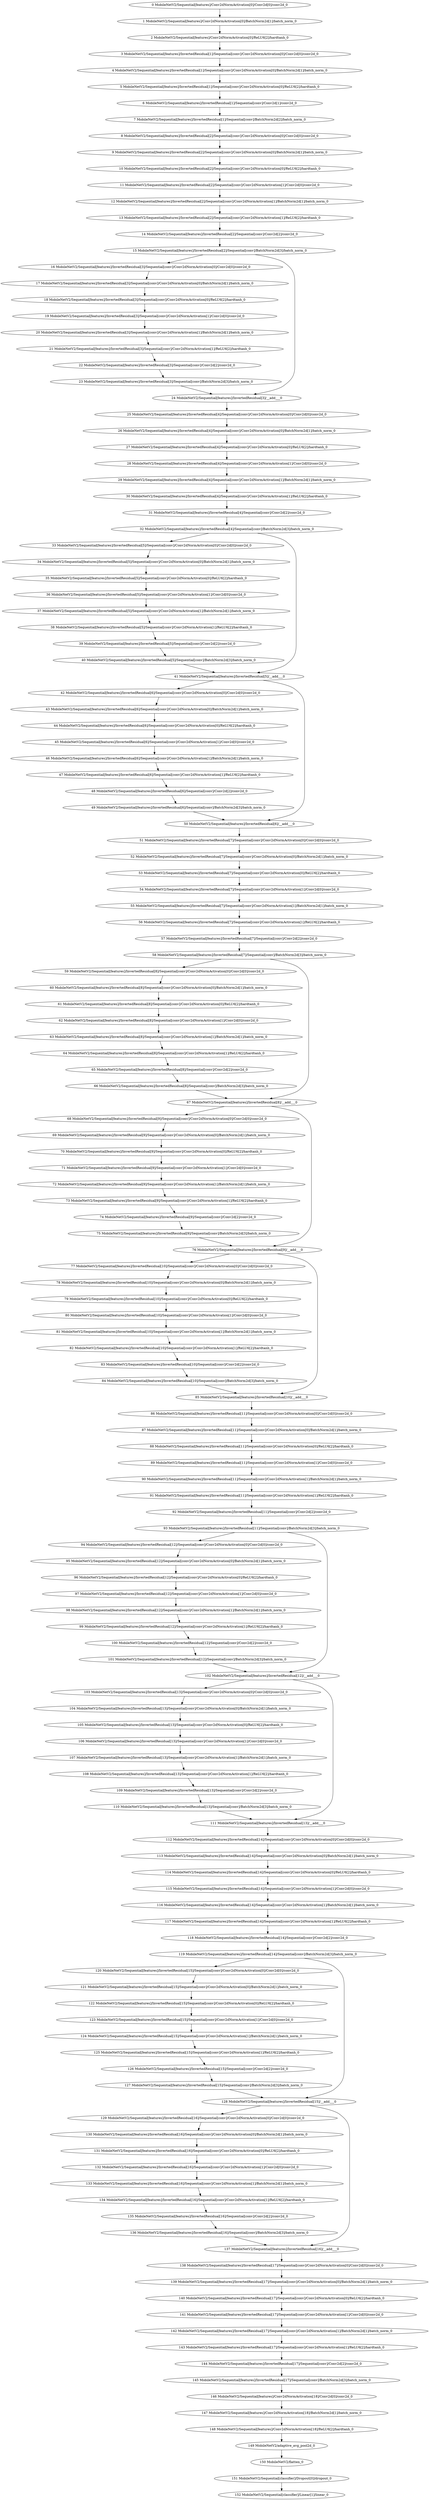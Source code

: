 strict digraph  {
"0 MobileNetV2/Sequential[features]/Conv2dNormActivation[0]/Conv2d[0]/conv2d_0" [id=0, type=conv2d];
"1 MobileNetV2/Sequential[features]/Conv2dNormActivation[0]/BatchNorm2d[1]/batch_norm_0" [id=1, type=batch_norm];
"2 MobileNetV2/Sequential[features]/Conv2dNormActivation[0]/ReLU6[2]/hardtanh_0" [id=2, type=hardtanh];
"3 MobileNetV2/Sequential[features]/InvertedResidual[1]/Sequential[conv]/Conv2dNormActivation[0]/Conv2d[0]/conv2d_0" [id=3, type=conv2d];
"4 MobileNetV2/Sequential[features]/InvertedResidual[1]/Sequential[conv]/Conv2dNormActivation[0]/BatchNorm2d[1]/batch_norm_0" [id=4, type=batch_norm];
"5 MobileNetV2/Sequential[features]/InvertedResidual[1]/Sequential[conv]/Conv2dNormActivation[0]/ReLU6[2]/hardtanh_0" [id=5, type=hardtanh];
"6 MobileNetV2/Sequential[features]/InvertedResidual[1]/Sequential[conv]/Conv2d[1]/conv2d_0" [id=6, type=conv2d];
"7 MobileNetV2/Sequential[features]/InvertedResidual[1]/Sequential[conv]/BatchNorm2d[2]/batch_norm_0" [id=7, type=batch_norm];
"8 MobileNetV2/Sequential[features]/InvertedResidual[2]/Sequential[conv]/Conv2dNormActivation[0]/Conv2d[0]/conv2d_0" [id=8, type=conv2d];
"9 MobileNetV2/Sequential[features]/InvertedResidual[2]/Sequential[conv]/Conv2dNormActivation[0]/BatchNorm2d[1]/batch_norm_0" [id=9, type=batch_norm];
"10 MobileNetV2/Sequential[features]/InvertedResidual[2]/Sequential[conv]/Conv2dNormActivation[0]/ReLU6[2]/hardtanh_0" [id=10, type=hardtanh];
"11 MobileNetV2/Sequential[features]/InvertedResidual[2]/Sequential[conv]/Conv2dNormActivation[1]/Conv2d[0]/conv2d_0" [id=11, type=conv2d];
"12 MobileNetV2/Sequential[features]/InvertedResidual[2]/Sequential[conv]/Conv2dNormActivation[1]/BatchNorm2d[1]/batch_norm_0" [id=12, type=batch_norm];
"13 MobileNetV2/Sequential[features]/InvertedResidual[2]/Sequential[conv]/Conv2dNormActivation[1]/ReLU6[2]/hardtanh_0" [id=13, type=hardtanh];
"14 MobileNetV2/Sequential[features]/InvertedResidual[2]/Sequential[conv]/Conv2d[2]/conv2d_0" [id=14, type=conv2d];
"15 MobileNetV2/Sequential[features]/InvertedResidual[2]/Sequential[conv]/BatchNorm2d[3]/batch_norm_0" [id=15, type=batch_norm];
"16 MobileNetV2/Sequential[features]/InvertedResidual[3]/Sequential[conv]/Conv2dNormActivation[0]/Conv2d[0]/conv2d_0" [id=16, type=conv2d];
"17 MobileNetV2/Sequential[features]/InvertedResidual[3]/Sequential[conv]/Conv2dNormActivation[0]/BatchNorm2d[1]/batch_norm_0" [id=17, type=batch_norm];
"18 MobileNetV2/Sequential[features]/InvertedResidual[3]/Sequential[conv]/Conv2dNormActivation[0]/ReLU6[2]/hardtanh_0" [id=18, type=hardtanh];
"19 MobileNetV2/Sequential[features]/InvertedResidual[3]/Sequential[conv]/Conv2dNormActivation[1]/Conv2d[0]/conv2d_0" [id=19, type=conv2d];
"20 MobileNetV2/Sequential[features]/InvertedResidual[3]/Sequential[conv]/Conv2dNormActivation[1]/BatchNorm2d[1]/batch_norm_0" [id=20, type=batch_norm];
"21 MobileNetV2/Sequential[features]/InvertedResidual[3]/Sequential[conv]/Conv2dNormActivation[1]/ReLU6[2]/hardtanh_0" [id=21, type=hardtanh];
"22 MobileNetV2/Sequential[features]/InvertedResidual[3]/Sequential[conv]/Conv2d[2]/conv2d_0" [id=22, type=conv2d];
"23 MobileNetV2/Sequential[features]/InvertedResidual[3]/Sequential[conv]/BatchNorm2d[3]/batch_norm_0" [id=23, type=batch_norm];
"24 MobileNetV2/Sequential[features]/InvertedResidual[3]/__add___0" [id=24, type=__add__];
"25 MobileNetV2/Sequential[features]/InvertedResidual[4]/Sequential[conv]/Conv2dNormActivation[0]/Conv2d[0]/conv2d_0" [id=25, type=conv2d];
"26 MobileNetV2/Sequential[features]/InvertedResidual[4]/Sequential[conv]/Conv2dNormActivation[0]/BatchNorm2d[1]/batch_norm_0" [id=26, type=batch_norm];
"27 MobileNetV2/Sequential[features]/InvertedResidual[4]/Sequential[conv]/Conv2dNormActivation[0]/ReLU6[2]/hardtanh_0" [id=27, type=hardtanh];
"28 MobileNetV2/Sequential[features]/InvertedResidual[4]/Sequential[conv]/Conv2dNormActivation[1]/Conv2d[0]/conv2d_0" [id=28, type=conv2d];
"29 MobileNetV2/Sequential[features]/InvertedResidual[4]/Sequential[conv]/Conv2dNormActivation[1]/BatchNorm2d[1]/batch_norm_0" [id=29, type=batch_norm];
"30 MobileNetV2/Sequential[features]/InvertedResidual[4]/Sequential[conv]/Conv2dNormActivation[1]/ReLU6[2]/hardtanh_0" [id=30, type=hardtanh];
"31 MobileNetV2/Sequential[features]/InvertedResidual[4]/Sequential[conv]/Conv2d[2]/conv2d_0" [id=31, type=conv2d];
"32 MobileNetV2/Sequential[features]/InvertedResidual[4]/Sequential[conv]/BatchNorm2d[3]/batch_norm_0" [id=32, type=batch_norm];
"33 MobileNetV2/Sequential[features]/InvertedResidual[5]/Sequential[conv]/Conv2dNormActivation[0]/Conv2d[0]/conv2d_0" [id=33, type=conv2d];
"34 MobileNetV2/Sequential[features]/InvertedResidual[5]/Sequential[conv]/Conv2dNormActivation[0]/BatchNorm2d[1]/batch_norm_0" [id=34, type=batch_norm];
"35 MobileNetV2/Sequential[features]/InvertedResidual[5]/Sequential[conv]/Conv2dNormActivation[0]/ReLU6[2]/hardtanh_0" [id=35, type=hardtanh];
"36 MobileNetV2/Sequential[features]/InvertedResidual[5]/Sequential[conv]/Conv2dNormActivation[1]/Conv2d[0]/conv2d_0" [id=36, type=conv2d];
"37 MobileNetV2/Sequential[features]/InvertedResidual[5]/Sequential[conv]/Conv2dNormActivation[1]/BatchNorm2d[1]/batch_norm_0" [id=37, type=batch_norm];
"38 MobileNetV2/Sequential[features]/InvertedResidual[5]/Sequential[conv]/Conv2dNormActivation[1]/ReLU6[2]/hardtanh_0" [id=38, type=hardtanh];
"39 MobileNetV2/Sequential[features]/InvertedResidual[5]/Sequential[conv]/Conv2d[2]/conv2d_0" [id=39, type=conv2d];
"40 MobileNetV2/Sequential[features]/InvertedResidual[5]/Sequential[conv]/BatchNorm2d[3]/batch_norm_0" [id=40, type=batch_norm];
"41 MobileNetV2/Sequential[features]/InvertedResidual[5]/__add___0" [id=41, type=__add__];
"42 MobileNetV2/Sequential[features]/InvertedResidual[6]/Sequential[conv]/Conv2dNormActivation[0]/Conv2d[0]/conv2d_0" [id=42, type=conv2d];
"43 MobileNetV2/Sequential[features]/InvertedResidual[6]/Sequential[conv]/Conv2dNormActivation[0]/BatchNorm2d[1]/batch_norm_0" [id=43, type=batch_norm];
"44 MobileNetV2/Sequential[features]/InvertedResidual[6]/Sequential[conv]/Conv2dNormActivation[0]/ReLU6[2]/hardtanh_0" [id=44, type=hardtanh];
"45 MobileNetV2/Sequential[features]/InvertedResidual[6]/Sequential[conv]/Conv2dNormActivation[1]/Conv2d[0]/conv2d_0" [id=45, type=conv2d];
"46 MobileNetV2/Sequential[features]/InvertedResidual[6]/Sequential[conv]/Conv2dNormActivation[1]/BatchNorm2d[1]/batch_norm_0" [id=46, type=batch_norm];
"47 MobileNetV2/Sequential[features]/InvertedResidual[6]/Sequential[conv]/Conv2dNormActivation[1]/ReLU6[2]/hardtanh_0" [id=47, type=hardtanh];
"48 MobileNetV2/Sequential[features]/InvertedResidual[6]/Sequential[conv]/Conv2d[2]/conv2d_0" [id=48, type=conv2d];
"49 MobileNetV2/Sequential[features]/InvertedResidual[6]/Sequential[conv]/BatchNorm2d[3]/batch_norm_0" [id=49, type=batch_norm];
"50 MobileNetV2/Sequential[features]/InvertedResidual[6]/__add___0" [id=50, type=__add__];
"51 MobileNetV2/Sequential[features]/InvertedResidual[7]/Sequential[conv]/Conv2dNormActivation[0]/Conv2d[0]/conv2d_0" [id=51, type=conv2d];
"52 MobileNetV2/Sequential[features]/InvertedResidual[7]/Sequential[conv]/Conv2dNormActivation[0]/BatchNorm2d[1]/batch_norm_0" [id=52, type=batch_norm];
"53 MobileNetV2/Sequential[features]/InvertedResidual[7]/Sequential[conv]/Conv2dNormActivation[0]/ReLU6[2]/hardtanh_0" [id=53, type=hardtanh];
"54 MobileNetV2/Sequential[features]/InvertedResidual[7]/Sequential[conv]/Conv2dNormActivation[1]/Conv2d[0]/conv2d_0" [id=54, type=conv2d];
"55 MobileNetV2/Sequential[features]/InvertedResidual[7]/Sequential[conv]/Conv2dNormActivation[1]/BatchNorm2d[1]/batch_norm_0" [id=55, type=batch_norm];
"56 MobileNetV2/Sequential[features]/InvertedResidual[7]/Sequential[conv]/Conv2dNormActivation[1]/ReLU6[2]/hardtanh_0" [id=56, type=hardtanh];
"57 MobileNetV2/Sequential[features]/InvertedResidual[7]/Sequential[conv]/Conv2d[2]/conv2d_0" [id=57, type=conv2d];
"58 MobileNetV2/Sequential[features]/InvertedResidual[7]/Sequential[conv]/BatchNorm2d[3]/batch_norm_0" [id=58, type=batch_norm];
"59 MobileNetV2/Sequential[features]/InvertedResidual[8]/Sequential[conv]/Conv2dNormActivation[0]/Conv2d[0]/conv2d_0" [id=59, type=conv2d];
"60 MobileNetV2/Sequential[features]/InvertedResidual[8]/Sequential[conv]/Conv2dNormActivation[0]/BatchNorm2d[1]/batch_norm_0" [id=60, type=batch_norm];
"61 MobileNetV2/Sequential[features]/InvertedResidual[8]/Sequential[conv]/Conv2dNormActivation[0]/ReLU6[2]/hardtanh_0" [id=61, type=hardtanh];
"62 MobileNetV2/Sequential[features]/InvertedResidual[8]/Sequential[conv]/Conv2dNormActivation[1]/Conv2d[0]/conv2d_0" [id=62, type=conv2d];
"63 MobileNetV2/Sequential[features]/InvertedResidual[8]/Sequential[conv]/Conv2dNormActivation[1]/BatchNorm2d[1]/batch_norm_0" [id=63, type=batch_norm];
"64 MobileNetV2/Sequential[features]/InvertedResidual[8]/Sequential[conv]/Conv2dNormActivation[1]/ReLU6[2]/hardtanh_0" [id=64, type=hardtanh];
"65 MobileNetV2/Sequential[features]/InvertedResidual[8]/Sequential[conv]/Conv2d[2]/conv2d_0" [id=65, type=conv2d];
"66 MobileNetV2/Sequential[features]/InvertedResidual[8]/Sequential[conv]/BatchNorm2d[3]/batch_norm_0" [id=66, type=batch_norm];
"67 MobileNetV2/Sequential[features]/InvertedResidual[8]/__add___0" [id=67, type=__add__];
"68 MobileNetV2/Sequential[features]/InvertedResidual[9]/Sequential[conv]/Conv2dNormActivation[0]/Conv2d[0]/conv2d_0" [id=68, type=conv2d];
"69 MobileNetV2/Sequential[features]/InvertedResidual[9]/Sequential[conv]/Conv2dNormActivation[0]/BatchNorm2d[1]/batch_norm_0" [id=69, type=batch_norm];
"70 MobileNetV2/Sequential[features]/InvertedResidual[9]/Sequential[conv]/Conv2dNormActivation[0]/ReLU6[2]/hardtanh_0" [id=70, type=hardtanh];
"71 MobileNetV2/Sequential[features]/InvertedResidual[9]/Sequential[conv]/Conv2dNormActivation[1]/Conv2d[0]/conv2d_0" [id=71, type=conv2d];
"72 MobileNetV2/Sequential[features]/InvertedResidual[9]/Sequential[conv]/Conv2dNormActivation[1]/BatchNorm2d[1]/batch_norm_0" [id=72, type=batch_norm];
"73 MobileNetV2/Sequential[features]/InvertedResidual[9]/Sequential[conv]/Conv2dNormActivation[1]/ReLU6[2]/hardtanh_0" [id=73, type=hardtanh];
"74 MobileNetV2/Sequential[features]/InvertedResidual[9]/Sequential[conv]/Conv2d[2]/conv2d_0" [id=74, type=conv2d];
"75 MobileNetV2/Sequential[features]/InvertedResidual[9]/Sequential[conv]/BatchNorm2d[3]/batch_norm_0" [id=75, type=batch_norm];
"76 MobileNetV2/Sequential[features]/InvertedResidual[9]/__add___0" [id=76, type=__add__];
"77 MobileNetV2/Sequential[features]/InvertedResidual[10]/Sequential[conv]/Conv2dNormActivation[0]/Conv2d[0]/conv2d_0" [id=77, type=conv2d];
"78 MobileNetV2/Sequential[features]/InvertedResidual[10]/Sequential[conv]/Conv2dNormActivation[0]/BatchNorm2d[1]/batch_norm_0" [id=78, type=batch_norm];
"79 MobileNetV2/Sequential[features]/InvertedResidual[10]/Sequential[conv]/Conv2dNormActivation[0]/ReLU6[2]/hardtanh_0" [id=79, type=hardtanh];
"80 MobileNetV2/Sequential[features]/InvertedResidual[10]/Sequential[conv]/Conv2dNormActivation[1]/Conv2d[0]/conv2d_0" [id=80, type=conv2d];
"81 MobileNetV2/Sequential[features]/InvertedResidual[10]/Sequential[conv]/Conv2dNormActivation[1]/BatchNorm2d[1]/batch_norm_0" [id=81, type=batch_norm];
"82 MobileNetV2/Sequential[features]/InvertedResidual[10]/Sequential[conv]/Conv2dNormActivation[1]/ReLU6[2]/hardtanh_0" [id=82, type=hardtanh];
"83 MobileNetV2/Sequential[features]/InvertedResidual[10]/Sequential[conv]/Conv2d[2]/conv2d_0" [id=83, type=conv2d];
"84 MobileNetV2/Sequential[features]/InvertedResidual[10]/Sequential[conv]/BatchNorm2d[3]/batch_norm_0" [id=84, type=batch_norm];
"85 MobileNetV2/Sequential[features]/InvertedResidual[10]/__add___0" [id=85, type=__add__];
"86 MobileNetV2/Sequential[features]/InvertedResidual[11]/Sequential[conv]/Conv2dNormActivation[0]/Conv2d[0]/conv2d_0" [id=86, type=conv2d];
"87 MobileNetV2/Sequential[features]/InvertedResidual[11]/Sequential[conv]/Conv2dNormActivation[0]/BatchNorm2d[1]/batch_norm_0" [id=87, type=batch_norm];
"88 MobileNetV2/Sequential[features]/InvertedResidual[11]/Sequential[conv]/Conv2dNormActivation[0]/ReLU6[2]/hardtanh_0" [id=88, type=hardtanh];
"89 MobileNetV2/Sequential[features]/InvertedResidual[11]/Sequential[conv]/Conv2dNormActivation[1]/Conv2d[0]/conv2d_0" [id=89, type=conv2d];
"90 MobileNetV2/Sequential[features]/InvertedResidual[11]/Sequential[conv]/Conv2dNormActivation[1]/BatchNorm2d[1]/batch_norm_0" [id=90, type=batch_norm];
"91 MobileNetV2/Sequential[features]/InvertedResidual[11]/Sequential[conv]/Conv2dNormActivation[1]/ReLU6[2]/hardtanh_0" [id=91, type=hardtanh];
"92 MobileNetV2/Sequential[features]/InvertedResidual[11]/Sequential[conv]/Conv2d[2]/conv2d_0" [id=92, type=conv2d];
"93 MobileNetV2/Sequential[features]/InvertedResidual[11]/Sequential[conv]/BatchNorm2d[3]/batch_norm_0" [id=93, type=batch_norm];
"94 MobileNetV2/Sequential[features]/InvertedResidual[12]/Sequential[conv]/Conv2dNormActivation[0]/Conv2d[0]/conv2d_0" [id=94, type=conv2d];
"95 MobileNetV2/Sequential[features]/InvertedResidual[12]/Sequential[conv]/Conv2dNormActivation[0]/BatchNorm2d[1]/batch_norm_0" [id=95, type=batch_norm];
"96 MobileNetV2/Sequential[features]/InvertedResidual[12]/Sequential[conv]/Conv2dNormActivation[0]/ReLU6[2]/hardtanh_0" [id=96, type=hardtanh];
"97 MobileNetV2/Sequential[features]/InvertedResidual[12]/Sequential[conv]/Conv2dNormActivation[1]/Conv2d[0]/conv2d_0" [id=97, type=conv2d];
"98 MobileNetV2/Sequential[features]/InvertedResidual[12]/Sequential[conv]/Conv2dNormActivation[1]/BatchNorm2d[1]/batch_norm_0" [id=98, type=batch_norm];
"99 MobileNetV2/Sequential[features]/InvertedResidual[12]/Sequential[conv]/Conv2dNormActivation[1]/ReLU6[2]/hardtanh_0" [id=99, type=hardtanh];
"100 MobileNetV2/Sequential[features]/InvertedResidual[12]/Sequential[conv]/Conv2d[2]/conv2d_0" [id=100, type=conv2d];
"101 MobileNetV2/Sequential[features]/InvertedResidual[12]/Sequential[conv]/BatchNorm2d[3]/batch_norm_0" [id=101, type=batch_norm];
"102 MobileNetV2/Sequential[features]/InvertedResidual[12]/__add___0" [id=102, type=__add__];
"103 MobileNetV2/Sequential[features]/InvertedResidual[13]/Sequential[conv]/Conv2dNormActivation[0]/Conv2d[0]/conv2d_0" [id=103, type=conv2d];
"104 MobileNetV2/Sequential[features]/InvertedResidual[13]/Sequential[conv]/Conv2dNormActivation[0]/BatchNorm2d[1]/batch_norm_0" [id=104, type=batch_norm];
"105 MobileNetV2/Sequential[features]/InvertedResidual[13]/Sequential[conv]/Conv2dNormActivation[0]/ReLU6[2]/hardtanh_0" [id=105, type=hardtanh];
"106 MobileNetV2/Sequential[features]/InvertedResidual[13]/Sequential[conv]/Conv2dNormActivation[1]/Conv2d[0]/conv2d_0" [id=106, type=conv2d];
"107 MobileNetV2/Sequential[features]/InvertedResidual[13]/Sequential[conv]/Conv2dNormActivation[1]/BatchNorm2d[1]/batch_norm_0" [id=107, type=batch_norm];
"108 MobileNetV2/Sequential[features]/InvertedResidual[13]/Sequential[conv]/Conv2dNormActivation[1]/ReLU6[2]/hardtanh_0" [id=108, type=hardtanh];
"109 MobileNetV2/Sequential[features]/InvertedResidual[13]/Sequential[conv]/Conv2d[2]/conv2d_0" [id=109, type=conv2d];
"110 MobileNetV2/Sequential[features]/InvertedResidual[13]/Sequential[conv]/BatchNorm2d[3]/batch_norm_0" [id=110, type=batch_norm];
"111 MobileNetV2/Sequential[features]/InvertedResidual[13]/__add___0" [id=111, type=__add__];
"112 MobileNetV2/Sequential[features]/InvertedResidual[14]/Sequential[conv]/Conv2dNormActivation[0]/Conv2d[0]/conv2d_0" [id=112, type=conv2d];
"113 MobileNetV2/Sequential[features]/InvertedResidual[14]/Sequential[conv]/Conv2dNormActivation[0]/BatchNorm2d[1]/batch_norm_0" [id=113, type=batch_norm];
"114 MobileNetV2/Sequential[features]/InvertedResidual[14]/Sequential[conv]/Conv2dNormActivation[0]/ReLU6[2]/hardtanh_0" [id=114, type=hardtanh];
"115 MobileNetV2/Sequential[features]/InvertedResidual[14]/Sequential[conv]/Conv2dNormActivation[1]/Conv2d[0]/conv2d_0" [id=115, type=conv2d];
"116 MobileNetV2/Sequential[features]/InvertedResidual[14]/Sequential[conv]/Conv2dNormActivation[1]/BatchNorm2d[1]/batch_norm_0" [id=116, type=batch_norm];
"117 MobileNetV2/Sequential[features]/InvertedResidual[14]/Sequential[conv]/Conv2dNormActivation[1]/ReLU6[2]/hardtanh_0" [id=117, type=hardtanh];
"118 MobileNetV2/Sequential[features]/InvertedResidual[14]/Sequential[conv]/Conv2d[2]/conv2d_0" [id=118, type=conv2d];
"119 MobileNetV2/Sequential[features]/InvertedResidual[14]/Sequential[conv]/BatchNorm2d[3]/batch_norm_0" [id=119, type=batch_norm];
"120 MobileNetV2/Sequential[features]/InvertedResidual[15]/Sequential[conv]/Conv2dNormActivation[0]/Conv2d[0]/conv2d_0" [id=120, type=conv2d];
"121 MobileNetV2/Sequential[features]/InvertedResidual[15]/Sequential[conv]/Conv2dNormActivation[0]/BatchNorm2d[1]/batch_norm_0" [id=121, type=batch_norm];
"122 MobileNetV2/Sequential[features]/InvertedResidual[15]/Sequential[conv]/Conv2dNormActivation[0]/ReLU6[2]/hardtanh_0" [id=122, type=hardtanh];
"123 MobileNetV2/Sequential[features]/InvertedResidual[15]/Sequential[conv]/Conv2dNormActivation[1]/Conv2d[0]/conv2d_0" [id=123, type=conv2d];
"124 MobileNetV2/Sequential[features]/InvertedResidual[15]/Sequential[conv]/Conv2dNormActivation[1]/BatchNorm2d[1]/batch_norm_0" [id=124, type=batch_norm];
"125 MobileNetV2/Sequential[features]/InvertedResidual[15]/Sequential[conv]/Conv2dNormActivation[1]/ReLU6[2]/hardtanh_0" [id=125, type=hardtanh];
"126 MobileNetV2/Sequential[features]/InvertedResidual[15]/Sequential[conv]/Conv2d[2]/conv2d_0" [id=126, type=conv2d];
"127 MobileNetV2/Sequential[features]/InvertedResidual[15]/Sequential[conv]/BatchNorm2d[3]/batch_norm_0" [id=127, type=batch_norm];
"128 MobileNetV2/Sequential[features]/InvertedResidual[15]/__add___0" [id=128, type=__add__];
"129 MobileNetV2/Sequential[features]/InvertedResidual[16]/Sequential[conv]/Conv2dNormActivation[0]/Conv2d[0]/conv2d_0" [id=129, type=conv2d];
"130 MobileNetV2/Sequential[features]/InvertedResidual[16]/Sequential[conv]/Conv2dNormActivation[0]/BatchNorm2d[1]/batch_norm_0" [id=130, type=batch_norm];
"131 MobileNetV2/Sequential[features]/InvertedResidual[16]/Sequential[conv]/Conv2dNormActivation[0]/ReLU6[2]/hardtanh_0" [id=131, type=hardtanh];
"132 MobileNetV2/Sequential[features]/InvertedResidual[16]/Sequential[conv]/Conv2dNormActivation[1]/Conv2d[0]/conv2d_0" [id=132, type=conv2d];
"133 MobileNetV2/Sequential[features]/InvertedResidual[16]/Sequential[conv]/Conv2dNormActivation[1]/BatchNorm2d[1]/batch_norm_0" [id=133, type=batch_norm];
"134 MobileNetV2/Sequential[features]/InvertedResidual[16]/Sequential[conv]/Conv2dNormActivation[1]/ReLU6[2]/hardtanh_0" [id=134, type=hardtanh];
"135 MobileNetV2/Sequential[features]/InvertedResidual[16]/Sequential[conv]/Conv2d[2]/conv2d_0" [id=135, type=conv2d];
"136 MobileNetV2/Sequential[features]/InvertedResidual[16]/Sequential[conv]/BatchNorm2d[3]/batch_norm_0" [id=136, type=batch_norm];
"137 MobileNetV2/Sequential[features]/InvertedResidual[16]/__add___0" [id=137, type=__add__];
"138 MobileNetV2/Sequential[features]/InvertedResidual[17]/Sequential[conv]/Conv2dNormActivation[0]/Conv2d[0]/conv2d_0" [id=138, type=conv2d];
"139 MobileNetV2/Sequential[features]/InvertedResidual[17]/Sequential[conv]/Conv2dNormActivation[0]/BatchNorm2d[1]/batch_norm_0" [id=139, type=batch_norm];
"140 MobileNetV2/Sequential[features]/InvertedResidual[17]/Sequential[conv]/Conv2dNormActivation[0]/ReLU6[2]/hardtanh_0" [id=140, type=hardtanh];
"141 MobileNetV2/Sequential[features]/InvertedResidual[17]/Sequential[conv]/Conv2dNormActivation[1]/Conv2d[0]/conv2d_0" [id=141, type=conv2d];
"142 MobileNetV2/Sequential[features]/InvertedResidual[17]/Sequential[conv]/Conv2dNormActivation[1]/BatchNorm2d[1]/batch_norm_0" [id=142, type=batch_norm];
"143 MobileNetV2/Sequential[features]/InvertedResidual[17]/Sequential[conv]/Conv2dNormActivation[1]/ReLU6[2]/hardtanh_0" [id=143, type=hardtanh];
"144 MobileNetV2/Sequential[features]/InvertedResidual[17]/Sequential[conv]/Conv2d[2]/conv2d_0" [id=144, type=conv2d];
"145 MobileNetV2/Sequential[features]/InvertedResidual[17]/Sequential[conv]/BatchNorm2d[3]/batch_norm_0" [id=145, type=batch_norm];
"146 MobileNetV2/Sequential[features]/Conv2dNormActivation[18]/Conv2d[0]/conv2d_0" [id=146, type=conv2d];
"147 MobileNetV2/Sequential[features]/Conv2dNormActivation[18]/BatchNorm2d[1]/batch_norm_0" [id=147, type=batch_norm];
"148 MobileNetV2/Sequential[features]/Conv2dNormActivation[18]/ReLU6[2]/hardtanh_0" [id=148, type=hardtanh];
"149 MobileNetV2/adaptive_avg_pool2d_0" [id=149, type=adaptive_avg_pool2d];
"150 MobileNetV2/flatten_0" [id=150, type=flatten];
"151 MobileNetV2/Sequential[classifier]/Dropout[0]/dropout_0" [id=151, type=dropout];
"152 MobileNetV2/Sequential[classifier]/Linear[1]/linear_0" [id=152, type=linear];
"0 MobileNetV2/Sequential[features]/Conv2dNormActivation[0]/Conv2d[0]/conv2d_0" -> "1 MobileNetV2/Sequential[features]/Conv2dNormActivation[0]/BatchNorm2d[1]/batch_norm_0";
"1 MobileNetV2/Sequential[features]/Conv2dNormActivation[0]/BatchNorm2d[1]/batch_norm_0" -> "2 MobileNetV2/Sequential[features]/Conv2dNormActivation[0]/ReLU6[2]/hardtanh_0";
"2 MobileNetV2/Sequential[features]/Conv2dNormActivation[0]/ReLU6[2]/hardtanh_0" -> "3 MobileNetV2/Sequential[features]/InvertedResidual[1]/Sequential[conv]/Conv2dNormActivation[0]/Conv2d[0]/conv2d_0";
"3 MobileNetV2/Sequential[features]/InvertedResidual[1]/Sequential[conv]/Conv2dNormActivation[0]/Conv2d[0]/conv2d_0" -> "4 MobileNetV2/Sequential[features]/InvertedResidual[1]/Sequential[conv]/Conv2dNormActivation[0]/BatchNorm2d[1]/batch_norm_0";
"4 MobileNetV2/Sequential[features]/InvertedResidual[1]/Sequential[conv]/Conv2dNormActivation[0]/BatchNorm2d[1]/batch_norm_0" -> "5 MobileNetV2/Sequential[features]/InvertedResidual[1]/Sequential[conv]/Conv2dNormActivation[0]/ReLU6[2]/hardtanh_0";
"5 MobileNetV2/Sequential[features]/InvertedResidual[1]/Sequential[conv]/Conv2dNormActivation[0]/ReLU6[2]/hardtanh_0" -> "6 MobileNetV2/Sequential[features]/InvertedResidual[1]/Sequential[conv]/Conv2d[1]/conv2d_0";
"6 MobileNetV2/Sequential[features]/InvertedResidual[1]/Sequential[conv]/Conv2d[1]/conv2d_0" -> "7 MobileNetV2/Sequential[features]/InvertedResidual[1]/Sequential[conv]/BatchNorm2d[2]/batch_norm_0";
"7 MobileNetV2/Sequential[features]/InvertedResidual[1]/Sequential[conv]/BatchNorm2d[2]/batch_norm_0" -> "8 MobileNetV2/Sequential[features]/InvertedResidual[2]/Sequential[conv]/Conv2dNormActivation[0]/Conv2d[0]/conv2d_0";
"8 MobileNetV2/Sequential[features]/InvertedResidual[2]/Sequential[conv]/Conv2dNormActivation[0]/Conv2d[0]/conv2d_0" -> "9 MobileNetV2/Sequential[features]/InvertedResidual[2]/Sequential[conv]/Conv2dNormActivation[0]/BatchNorm2d[1]/batch_norm_0";
"9 MobileNetV2/Sequential[features]/InvertedResidual[2]/Sequential[conv]/Conv2dNormActivation[0]/BatchNorm2d[1]/batch_norm_0" -> "10 MobileNetV2/Sequential[features]/InvertedResidual[2]/Sequential[conv]/Conv2dNormActivation[0]/ReLU6[2]/hardtanh_0";
"10 MobileNetV2/Sequential[features]/InvertedResidual[2]/Sequential[conv]/Conv2dNormActivation[0]/ReLU6[2]/hardtanh_0" -> "11 MobileNetV2/Sequential[features]/InvertedResidual[2]/Sequential[conv]/Conv2dNormActivation[1]/Conv2d[0]/conv2d_0";
"11 MobileNetV2/Sequential[features]/InvertedResidual[2]/Sequential[conv]/Conv2dNormActivation[1]/Conv2d[0]/conv2d_0" -> "12 MobileNetV2/Sequential[features]/InvertedResidual[2]/Sequential[conv]/Conv2dNormActivation[1]/BatchNorm2d[1]/batch_norm_0";
"12 MobileNetV2/Sequential[features]/InvertedResidual[2]/Sequential[conv]/Conv2dNormActivation[1]/BatchNorm2d[1]/batch_norm_0" -> "13 MobileNetV2/Sequential[features]/InvertedResidual[2]/Sequential[conv]/Conv2dNormActivation[1]/ReLU6[2]/hardtanh_0";
"13 MobileNetV2/Sequential[features]/InvertedResidual[2]/Sequential[conv]/Conv2dNormActivation[1]/ReLU6[2]/hardtanh_0" -> "14 MobileNetV2/Sequential[features]/InvertedResidual[2]/Sequential[conv]/Conv2d[2]/conv2d_0";
"14 MobileNetV2/Sequential[features]/InvertedResidual[2]/Sequential[conv]/Conv2d[2]/conv2d_0" -> "15 MobileNetV2/Sequential[features]/InvertedResidual[2]/Sequential[conv]/BatchNorm2d[3]/batch_norm_0";
"15 MobileNetV2/Sequential[features]/InvertedResidual[2]/Sequential[conv]/BatchNorm2d[3]/batch_norm_0" -> "16 MobileNetV2/Sequential[features]/InvertedResidual[3]/Sequential[conv]/Conv2dNormActivation[0]/Conv2d[0]/conv2d_0";
"15 MobileNetV2/Sequential[features]/InvertedResidual[2]/Sequential[conv]/BatchNorm2d[3]/batch_norm_0" -> "24 MobileNetV2/Sequential[features]/InvertedResidual[3]/__add___0";
"16 MobileNetV2/Sequential[features]/InvertedResidual[3]/Sequential[conv]/Conv2dNormActivation[0]/Conv2d[0]/conv2d_0" -> "17 MobileNetV2/Sequential[features]/InvertedResidual[3]/Sequential[conv]/Conv2dNormActivation[0]/BatchNorm2d[1]/batch_norm_0";
"17 MobileNetV2/Sequential[features]/InvertedResidual[3]/Sequential[conv]/Conv2dNormActivation[0]/BatchNorm2d[1]/batch_norm_0" -> "18 MobileNetV2/Sequential[features]/InvertedResidual[3]/Sequential[conv]/Conv2dNormActivation[0]/ReLU6[2]/hardtanh_0";
"18 MobileNetV2/Sequential[features]/InvertedResidual[3]/Sequential[conv]/Conv2dNormActivation[0]/ReLU6[2]/hardtanh_0" -> "19 MobileNetV2/Sequential[features]/InvertedResidual[3]/Sequential[conv]/Conv2dNormActivation[1]/Conv2d[0]/conv2d_0";
"19 MobileNetV2/Sequential[features]/InvertedResidual[3]/Sequential[conv]/Conv2dNormActivation[1]/Conv2d[0]/conv2d_0" -> "20 MobileNetV2/Sequential[features]/InvertedResidual[3]/Sequential[conv]/Conv2dNormActivation[1]/BatchNorm2d[1]/batch_norm_0";
"20 MobileNetV2/Sequential[features]/InvertedResidual[3]/Sequential[conv]/Conv2dNormActivation[1]/BatchNorm2d[1]/batch_norm_0" -> "21 MobileNetV2/Sequential[features]/InvertedResidual[3]/Sequential[conv]/Conv2dNormActivation[1]/ReLU6[2]/hardtanh_0";
"21 MobileNetV2/Sequential[features]/InvertedResidual[3]/Sequential[conv]/Conv2dNormActivation[1]/ReLU6[2]/hardtanh_0" -> "22 MobileNetV2/Sequential[features]/InvertedResidual[3]/Sequential[conv]/Conv2d[2]/conv2d_0";
"22 MobileNetV2/Sequential[features]/InvertedResidual[3]/Sequential[conv]/Conv2d[2]/conv2d_0" -> "23 MobileNetV2/Sequential[features]/InvertedResidual[3]/Sequential[conv]/BatchNorm2d[3]/batch_norm_0";
"23 MobileNetV2/Sequential[features]/InvertedResidual[3]/Sequential[conv]/BatchNorm2d[3]/batch_norm_0" -> "24 MobileNetV2/Sequential[features]/InvertedResidual[3]/__add___0";
"24 MobileNetV2/Sequential[features]/InvertedResidual[3]/__add___0" -> "25 MobileNetV2/Sequential[features]/InvertedResidual[4]/Sequential[conv]/Conv2dNormActivation[0]/Conv2d[0]/conv2d_0";
"25 MobileNetV2/Sequential[features]/InvertedResidual[4]/Sequential[conv]/Conv2dNormActivation[0]/Conv2d[0]/conv2d_0" -> "26 MobileNetV2/Sequential[features]/InvertedResidual[4]/Sequential[conv]/Conv2dNormActivation[0]/BatchNorm2d[1]/batch_norm_0";
"26 MobileNetV2/Sequential[features]/InvertedResidual[4]/Sequential[conv]/Conv2dNormActivation[0]/BatchNorm2d[1]/batch_norm_0" -> "27 MobileNetV2/Sequential[features]/InvertedResidual[4]/Sequential[conv]/Conv2dNormActivation[0]/ReLU6[2]/hardtanh_0";
"27 MobileNetV2/Sequential[features]/InvertedResidual[4]/Sequential[conv]/Conv2dNormActivation[0]/ReLU6[2]/hardtanh_0" -> "28 MobileNetV2/Sequential[features]/InvertedResidual[4]/Sequential[conv]/Conv2dNormActivation[1]/Conv2d[0]/conv2d_0";
"28 MobileNetV2/Sequential[features]/InvertedResidual[4]/Sequential[conv]/Conv2dNormActivation[1]/Conv2d[0]/conv2d_0" -> "29 MobileNetV2/Sequential[features]/InvertedResidual[4]/Sequential[conv]/Conv2dNormActivation[1]/BatchNorm2d[1]/batch_norm_0";
"29 MobileNetV2/Sequential[features]/InvertedResidual[4]/Sequential[conv]/Conv2dNormActivation[1]/BatchNorm2d[1]/batch_norm_0" -> "30 MobileNetV2/Sequential[features]/InvertedResidual[4]/Sequential[conv]/Conv2dNormActivation[1]/ReLU6[2]/hardtanh_0";
"30 MobileNetV2/Sequential[features]/InvertedResidual[4]/Sequential[conv]/Conv2dNormActivation[1]/ReLU6[2]/hardtanh_0" -> "31 MobileNetV2/Sequential[features]/InvertedResidual[4]/Sequential[conv]/Conv2d[2]/conv2d_0";
"31 MobileNetV2/Sequential[features]/InvertedResidual[4]/Sequential[conv]/Conv2d[2]/conv2d_0" -> "32 MobileNetV2/Sequential[features]/InvertedResidual[4]/Sequential[conv]/BatchNorm2d[3]/batch_norm_0";
"32 MobileNetV2/Sequential[features]/InvertedResidual[4]/Sequential[conv]/BatchNorm2d[3]/batch_norm_0" -> "33 MobileNetV2/Sequential[features]/InvertedResidual[5]/Sequential[conv]/Conv2dNormActivation[0]/Conv2d[0]/conv2d_0";
"32 MobileNetV2/Sequential[features]/InvertedResidual[4]/Sequential[conv]/BatchNorm2d[3]/batch_norm_0" -> "41 MobileNetV2/Sequential[features]/InvertedResidual[5]/__add___0";
"33 MobileNetV2/Sequential[features]/InvertedResidual[5]/Sequential[conv]/Conv2dNormActivation[0]/Conv2d[0]/conv2d_0" -> "34 MobileNetV2/Sequential[features]/InvertedResidual[5]/Sequential[conv]/Conv2dNormActivation[0]/BatchNorm2d[1]/batch_norm_0";
"34 MobileNetV2/Sequential[features]/InvertedResidual[5]/Sequential[conv]/Conv2dNormActivation[0]/BatchNorm2d[1]/batch_norm_0" -> "35 MobileNetV2/Sequential[features]/InvertedResidual[5]/Sequential[conv]/Conv2dNormActivation[0]/ReLU6[2]/hardtanh_0";
"35 MobileNetV2/Sequential[features]/InvertedResidual[5]/Sequential[conv]/Conv2dNormActivation[0]/ReLU6[2]/hardtanh_0" -> "36 MobileNetV2/Sequential[features]/InvertedResidual[5]/Sequential[conv]/Conv2dNormActivation[1]/Conv2d[0]/conv2d_0";
"36 MobileNetV2/Sequential[features]/InvertedResidual[5]/Sequential[conv]/Conv2dNormActivation[1]/Conv2d[0]/conv2d_0" -> "37 MobileNetV2/Sequential[features]/InvertedResidual[5]/Sequential[conv]/Conv2dNormActivation[1]/BatchNorm2d[1]/batch_norm_0";
"37 MobileNetV2/Sequential[features]/InvertedResidual[5]/Sequential[conv]/Conv2dNormActivation[1]/BatchNorm2d[1]/batch_norm_0" -> "38 MobileNetV2/Sequential[features]/InvertedResidual[5]/Sequential[conv]/Conv2dNormActivation[1]/ReLU6[2]/hardtanh_0";
"38 MobileNetV2/Sequential[features]/InvertedResidual[5]/Sequential[conv]/Conv2dNormActivation[1]/ReLU6[2]/hardtanh_0" -> "39 MobileNetV2/Sequential[features]/InvertedResidual[5]/Sequential[conv]/Conv2d[2]/conv2d_0";
"39 MobileNetV2/Sequential[features]/InvertedResidual[5]/Sequential[conv]/Conv2d[2]/conv2d_0" -> "40 MobileNetV2/Sequential[features]/InvertedResidual[5]/Sequential[conv]/BatchNorm2d[3]/batch_norm_0";
"40 MobileNetV2/Sequential[features]/InvertedResidual[5]/Sequential[conv]/BatchNorm2d[3]/batch_norm_0" -> "41 MobileNetV2/Sequential[features]/InvertedResidual[5]/__add___0";
"41 MobileNetV2/Sequential[features]/InvertedResidual[5]/__add___0" -> "42 MobileNetV2/Sequential[features]/InvertedResidual[6]/Sequential[conv]/Conv2dNormActivation[0]/Conv2d[0]/conv2d_0";
"41 MobileNetV2/Sequential[features]/InvertedResidual[5]/__add___0" -> "50 MobileNetV2/Sequential[features]/InvertedResidual[6]/__add___0";
"42 MobileNetV2/Sequential[features]/InvertedResidual[6]/Sequential[conv]/Conv2dNormActivation[0]/Conv2d[0]/conv2d_0" -> "43 MobileNetV2/Sequential[features]/InvertedResidual[6]/Sequential[conv]/Conv2dNormActivation[0]/BatchNorm2d[1]/batch_norm_0";
"43 MobileNetV2/Sequential[features]/InvertedResidual[6]/Sequential[conv]/Conv2dNormActivation[0]/BatchNorm2d[1]/batch_norm_0" -> "44 MobileNetV2/Sequential[features]/InvertedResidual[6]/Sequential[conv]/Conv2dNormActivation[0]/ReLU6[2]/hardtanh_0";
"44 MobileNetV2/Sequential[features]/InvertedResidual[6]/Sequential[conv]/Conv2dNormActivation[0]/ReLU6[2]/hardtanh_0" -> "45 MobileNetV2/Sequential[features]/InvertedResidual[6]/Sequential[conv]/Conv2dNormActivation[1]/Conv2d[0]/conv2d_0";
"45 MobileNetV2/Sequential[features]/InvertedResidual[6]/Sequential[conv]/Conv2dNormActivation[1]/Conv2d[0]/conv2d_0" -> "46 MobileNetV2/Sequential[features]/InvertedResidual[6]/Sequential[conv]/Conv2dNormActivation[1]/BatchNorm2d[1]/batch_norm_0";
"46 MobileNetV2/Sequential[features]/InvertedResidual[6]/Sequential[conv]/Conv2dNormActivation[1]/BatchNorm2d[1]/batch_norm_0" -> "47 MobileNetV2/Sequential[features]/InvertedResidual[6]/Sequential[conv]/Conv2dNormActivation[1]/ReLU6[2]/hardtanh_0";
"47 MobileNetV2/Sequential[features]/InvertedResidual[6]/Sequential[conv]/Conv2dNormActivation[1]/ReLU6[2]/hardtanh_0" -> "48 MobileNetV2/Sequential[features]/InvertedResidual[6]/Sequential[conv]/Conv2d[2]/conv2d_0";
"48 MobileNetV2/Sequential[features]/InvertedResidual[6]/Sequential[conv]/Conv2d[2]/conv2d_0" -> "49 MobileNetV2/Sequential[features]/InvertedResidual[6]/Sequential[conv]/BatchNorm2d[3]/batch_norm_0";
"49 MobileNetV2/Sequential[features]/InvertedResidual[6]/Sequential[conv]/BatchNorm2d[3]/batch_norm_0" -> "50 MobileNetV2/Sequential[features]/InvertedResidual[6]/__add___0";
"50 MobileNetV2/Sequential[features]/InvertedResidual[6]/__add___0" -> "51 MobileNetV2/Sequential[features]/InvertedResidual[7]/Sequential[conv]/Conv2dNormActivation[0]/Conv2d[0]/conv2d_0";
"51 MobileNetV2/Sequential[features]/InvertedResidual[7]/Sequential[conv]/Conv2dNormActivation[0]/Conv2d[0]/conv2d_0" -> "52 MobileNetV2/Sequential[features]/InvertedResidual[7]/Sequential[conv]/Conv2dNormActivation[0]/BatchNorm2d[1]/batch_norm_0";
"52 MobileNetV2/Sequential[features]/InvertedResidual[7]/Sequential[conv]/Conv2dNormActivation[0]/BatchNorm2d[1]/batch_norm_0" -> "53 MobileNetV2/Sequential[features]/InvertedResidual[7]/Sequential[conv]/Conv2dNormActivation[0]/ReLU6[2]/hardtanh_0";
"53 MobileNetV2/Sequential[features]/InvertedResidual[7]/Sequential[conv]/Conv2dNormActivation[0]/ReLU6[2]/hardtanh_0" -> "54 MobileNetV2/Sequential[features]/InvertedResidual[7]/Sequential[conv]/Conv2dNormActivation[1]/Conv2d[0]/conv2d_0";
"54 MobileNetV2/Sequential[features]/InvertedResidual[7]/Sequential[conv]/Conv2dNormActivation[1]/Conv2d[0]/conv2d_0" -> "55 MobileNetV2/Sequential[features]/InvertedResidual[7]/Sequential[conv]/Conv2dNormActivation[1]/BatchNorm2d[1]/batch_norm_0";
"55 MobileNetV2/Sequential[features]/InvertedResidual[7]/Sequential[conv]/Conv2dNormActivation[1]/BatchNorm2d[1]/batch_norm_0" -> "56 MobileNetV2/Sequential[features]/InvertedResidual[7]/Sequential[conv]/Conv2dNormActivation[1]/ReLU6[2]/hardtanh_0";
"56 MobileNetV2/Sequential[features]/InvertedResidual[7]/Sequential[conv]/Conv2dNormActivation[1]/ReLU6[2]/hardtanh_0" -> "57 MobileNetV2/Sequential[features]/InvertedResidual[7]/Sequential[conv]/Conv2d[2]/conv2d_0";
"57 MobileNetV2/Sequential[features]/InvertedResidual[7]/Sequential[conv]/Conv2d[2]/conv2d_0" -> "58 MobileNetV2/Sequential[features]/InvertedResidual[7]/Sequential[conv]/BatchNorm2d[3]/batch_norm_0";
"58 MobileNetV2/Sequential[features]/InvertedResidual[7]/Sequential[conv]/BatchNorm2d[3]/batch_norm_0" -> "59 MobileNetV2/Sequential[features]/InvertedResidual[8]/Sequential[conv]/Conv2dNormActivation[0]/Conv2d[0]/conv2d_0";
"58 MobileNetV2/Sequential[features]/InvertedResidual[7]/Sequential[conv]/BatchNorm2d[3]/batch_norm_0" -> "67 MobileNetV2/Sequential[features]/InvertedResidual[8]/__add___0";
"59 MobileNetV2/Sequential[features]/InvertedResidual[8]/Sequential[conv]/Conv2dNormActivation[0]/Conv2d[0]/conv2d_0" -> "60 MobileNetV2/Sequential[features]/InvertedResidual[8]/Sequential[conv]/Conv2dNormActivation[0]/BatchNorm2d[1]/batch_norm_0";
"60 MobileNetV2/Sequential[features]/InvertedResidual[8]/Sequential[conv]/Conv2dNormActivation[0]/BatchNorm2d[1]/batch_norm_0" -> "61 MobileNetV2/Sequential[features]/InvertedResidual[8]/Sequential[conv]/Conv2dNormActivation[0]/ReLU6[2]/hardtanh_0";
"61 MobileNetV2/Sequential[features]/InvertedResidual[8]/Sequential[conv]/Conv2dNormActivation[0]/ReLU6[2]/hardtanh_0" -> "62 MobileNetV2/Sequential[features]/InvertedResidual[8]/Sequential[conv]/Conv2dNormActivation[1]/Conv2d[0]/conv2d_0";
"62 MobileNetV2/Sequential[features]/InvertedResidual[8]/Sequential[conv]/Conv2dNormActivation[1]/Conv2d[0]/conv2d_0" -> "63 MobileNetV2/Sequential[features]/InvertedResidual[8]/Sequential[conv]/Conv2dNormActivation[1]/BatchNorm2d[1]/batch_norm_0";
"63 MobileNetV2/Sequential[features]/InvertedResidual[8]/Sequential[conv]/Conv2dNormActivation[1]/BatchNorm2d[1]/batch_norm_0" -> "64 MobileNetV2/Sequential[features]/InvertedResidual[8]/Sequential[conv]/Conv2dNormActivation[1]/ReLU6[2]/hardtanh_0";
"64 MobileNetV2/Sequential[features]/InvertedResidual[8]/Sequential[conv]/Conv2dNormActivation[1]/ReLU6[2]/hardtanh_0" -> "65 MobileNetV2/Sequential[features]/InvertedResidual[8]/Sequential[conv]/Conv2d[2]/conv2d_0";
"65 MobileNetV2/Sequential[features]/InvertedResidual[8]/Sequential[conv]/Conv2d[2]/conv2d_0" -> "66 MobileNetV2/Sequential[features]/InvertedResidual[8]/Sequential[conv]/BatchNorm2d[3]/batch_norm_0";
"66 MobileNetV2/Sequential[features]/InvertedResidual[8]/Sequential[conv]/BatchNorm2d[3]/batch_norm_0" -> "67 MobileNetV2/Sequential[features]/InvertedResidual[8]/__add___0";
"67 MobileNetV2/Sequential[features]/InvertedResidual[8]/__add___0" -> "68 MobileNetV2/Sequential[features]/InvertedResidual[9]/Sequential[conv]/Conv2dNormActivation[0]/Conv2d[0]/conv2d_0";
"67 MobileNetV2/Sequential[features]/InvertedResidual[8]/__add___0" -> "76 MobileNetV2/Sequential[features]/InvertedResidual[9]/__add___0";
"68 MobileNetV2/Sequential[features]/InvertedResidual[9]/Sequential[conv]/Conv2dNormActivation[0]/Conv2d[0]/conv2d_0" -> "69 MobileNetV2/Sequential[features]/InvertedResidual[9]/Sequential[conv]/Conv2dNormActivation[0]/BatchNorm2d[1]/batch_norm_0";
"69 MobileNetV2/Sequential[features]/InvertedResidual[9]/Sequential[conv]/Conv2dNormActivation[0]/BatchNorm2d[1]/batch_norm_0" -> "70 MobileNetV2/Sequential[features]/InvertedResidual[9]/Sequential[conv]/Conv2dNormActivation[0]/ReLU6[2]/hardtanh_0";
"70 MobileNetV2/Sequential[features]/InvertedResidual[9]/Sequential[conv]/Conv2dNormActivation[0]/ReLU6[2]/hardtanh_0" -> "71 MobileNetV2/Sequential[features]/InvertedResidual[9]/Sequential[conv]/Conv2dNormActivation[1]/Conv2d[0]/conv2d_0";
"71 MobileNetV2/Sequential[features]/InvertedResidual[9]/Sequential[conv]/Conv2dNormActivation[1]/Conv2d[0]/conv2d_0" -> "72 MobileNetV2/Sequential[features]/InvertedResidual[9]/Sequential[conv]/Conv2dNormActivation[1]/BatchNorm2d[1]/batch_norm_0";
"72 MobileNetV2/Sequential[features]/InvertedResidual[9]/Sequential[conv]/Conv2dNormActivation[1]/BatchNorm2d[1]/batch_norm_0" -> "73 MobileNetV2/Sequential[features]/InvertedResidual[9]/Sequential[conv]/Conv2dNormActivation[1]/ReLU6[2]/hardtanh_0";
"73 MobileNetV2/Sequential[features]/InvertedResidual[9]/Sequential[conv]/Conv2dNormActivation[1]/ReLU6[2]/hardtanh_0" -> "74 MobileNetV2/Sequential[features]/InvertedResidual[9]/Sequential[conv]/Conv2d[2]/conv2d_0";
"74 MobileNetV2/Sequential[features]/InvertedResidual[9]/Sequential[conv]/Conv2d[2]/conv2d_0" -> "75 MobileNetV2/Sequential[features]/InvertedResidual[9]/Sequential[conv]/BatchNorm2d[3]/batch_norm_0";
"75 MobileNetV2/Sequential[features]/InvertedResidual[9]/Sequential[conv]/BatchNorm2d[3]/batch_norm_0" -> "76 MobileNetV2/Sequential[features]/InvertedResidual[9]/__add___0";
"76 MobileNetV2/Sequential[features]/InvertedResidual[9]/__add___0" -> "77 MobileNetV2/Sequential[features]/InvertedResidual[10]/Sequential[conv]/Conv2dNormActivation[0]/Conv2d[0]/conv2d_0";
"76 MobileNetV2/Sequential[features]/InvertedResidual[9]/__add___0" -> "85 MobileNetV2/Sequential[features]/InvertedResidual[10]/__add___0";
"77 MobileNetV2/Sequential[features]/InvertedResidual[10]/Sequential[conv]/Conv2dNormActivation[0]/Conv2d[0]/conv2d_0" -> "78 MobileNetV2/Sequential[features]/InvertedResidual[10]/Sequential[conv]/Conv2dNormActivation[0]/BatchNorm2d[1]/batch_norm_0";
"78 MobileNetV2/Sequential[features]/InvertedResidual[10]/Sequential[conv]/Conv2dNormActivation[0]/BatchNorm2d[1]/batch_norm_0" -> "79 MobileNetV2/Sequential[features]/InvertedResidual[10]/Sequential[conv]/Conv2dNormActivation[0]/ReLU6[2]/hardtanh_0";
"79 MobileNetV2/Sequential[features]/InvertedResidual[10]/Sequential[conv]/Conv2dNormActivation[0]/ReLU6[2]/hardtanh_0" -> "80 MobileNetV2/Sequential[features]/InvertedResidual[10]/Sequential[conv]/Conv2dNormActivation[1]/Conv2d[0]/conv2d_0";
"80 MobileNetV2/Sequential[features]/InvertedResidual[10]/Sequential[conv]/Conv2dNormActivation[1]/Conv2d[0]/conv2d_0" -> "81 MobileNetV2/Sequential[features]/InvertedResidual[10]/Sequential[conv]/Conv2dNormActivation[1]/BatchNorm2d[1]/batch_norm_0";
"81 MobileNetV2/Sequential[features]/InvertedResidual[10]/Sequential[conv]/Conv2dNormActivation[1]/BatchNorm2d[1]/batch_norm_0" -> "82 MobileNetV2/Sequential[features]/InvertedResidual[10]/Sequential[conv]/Conv2dNormActivation[1]/ReLU6[2]/hardtanh_0";
"82 MobileNetV2/Sequential[features]/InvertedResidual[10]/Sequential[conv]/Conv2dNormActivation[1]/ReLU6[2]/hardtanh_0" -> "83 MobileNetV2/Sequential[features]/InvertedResidual[10]/Sequential[conv]/Conv2d[2]/conv2d_0";
"83 MobileNetV2/Sequential[features]/InvertedResidual[10]/Sequential[conv]/Conv2d[2]/conv2d_0" -> "84 MobileNetV2/Sequential[features]/InvertedResidual[10]/Sequential[conv]/BatchNorm2d[3]/batch_norm_0";
"84 MobileNetV2/Sequential[features]/InvertedResidual[10]/Sequential[conv]/BatchNorm2d[3]/batch_norm_0" -> "85 MobileNetV2/Sequential[features]/InvertedResidual[10]/__add___0";
"85 MobileNetV2/Sequential[features]/InvertedResidual[10]/__add___0" -> "86 MobileNetV2/Sequential[features]/InvertedResidual[11]/Sequential[conv]/Conv2dNormActivation[0]/Conv2d[0]/conv2d_0";
"86 MobileNetV2/Sequential[features]/InvertedResidual[11]/Sequential[conv]/Conv2dNormActivation[0]/Conv2d[0]/conv2d_0" -> "87 MobileNetV2/Sequential[features]/InvertedResidual[11]/Sequential[conv]/Conv2dNormActivation[0]/BatchNorm2d[1]/batch_norm_0";
"87 MobileNetV2/Sequential[features]/InvertedResidual[11]/Sequential[conv]/Conv2dNormActivation[0]/BatchNorm2d[1]/batch_norm_0" -> "88 MobileNetV2/Sequential[features]/InvertedResidual[11]/Sequential[conv]/Conv2dNormActivation[0]/ReLU6[2]/hardtanh_0";
"88 MobileNetV2/Sequential[features]/InvertedResidual[11]/Sequential[conv]/Conv2dNormActivation[0]/ReLU6[2]/hardtanh_0" -> "89 MobileNetV2/Sequential[features]/InvertedResidual[11]/Sequential[conv]/Conv2dNormActivation[1]/Conv2d[0]/conv2d_0";
"89 MobileNetV2/Sequential[features]/InvertedResidual[11]/Sequential[conv]/Conv2dNormActivation[1]/Conv2d[0]/conv2d_0" -> "90 MobileNetV2/Sequential[features]/InvertedResidual[11]/Sequential[conv]/Conv2dNormActivation[1]/BatchNorm2d[1]/batch_norm_0";
"90 MobileNetV2/Sequential[features]/InvertedResidual[11]/Sequential[conv]/Conv2dNormActivation[1]/BatchNorm2d[1]/batch_norm_0" -> "91 MobileNetV2/Sequential[features]/InvertedResidual[11]/Sequential[conv]/Conv2dNormActivation[1]/ReLU6[2]/hardtanh_0";
"91 MobileNetV2/Sequential[features]/InvertedResidual[11]/Sequential[conv]/Conv2dNormActivation[1]/ReLU6[2]/hardtanh_0" -> "92 MobileNetV2/Sequential[features]/InvertedResidual[11]/Sequential[conv]/Conv2d[2]/conv2d_0";
"92 MobileNetV2/Sequential[features]/InvertedResidual[11]/Sequential[conv]/Conv2d[2]/conv2d_0" -> "93 MobileNetV2/Sequential[features]/InvertedResidual[11]/Sequential[conv]/BatchNorm2d[3]/batch_norm_0";
"93 MobileNetV2/Sequential[features]/InvertedResidual[11]/Sequential[conv]/BatchNorm2d[3]/batch_norm_0" -> "94 MobileNetV2/Sequential[features]/InvertedResidual[12]/Sequential[conv]/Conv2dNormActivation[0]/Conv2d[0]/conv2d_0";
"94 MobileNetV2/Sequential[features]/InvertedResidual[12]/Sequential[conv]/Conv2dNormActivation[0]/Conv2d[0]/conv2d_0" -> "95 MobileNetV2/Sequential[features]/InvertedResidual[12]/Sequential[conv]/Conv2dNormActivation[0]/BatchNorm2d[1]/batch_norm_0";
"95 MobileNetV2/Sequential[features]/InvertedResidual[12]/Sequential[conv]/Conv2dNormActivation[0]/BatchNorm2d[1]/batch_norm_0" -> "96 MobileNetV2/Sequential[features]/InvertedResidual[12]/Sequential[conv]/Conv2dNormActivation[0]/ReLU6[2]/hardtanh_0";
"96 MobileNetV2/Sequential[features]/InvertedResidual[12]/Sequential[conv]/Conv2dNormActivation[0]/ReLU6[2]/hardtanh_0" -> "97 MobileNetV2/Sequential[features]/InvertedResidual[12]/Sequential[conv]/Conv2dNormActivation[1]/Conv2d[0]/conv2d_0";
"97 MobileNetV2/Sequential[features]/InvertedResidual[12]/Sequential[conv]/Conv2dNormActivation[1]/Conv2d[0]/conv2d_0" -> "98 MobileNetV2/Sequential[features]/InvertedResidual[12]/Sequential[conv]/Conv2dNormActivation[1]/BatchNorm2d[1]/batch_norm_0";
"98 MobileNetV2/Sequential[features]/InvertedResidual[12]/Sequential[conv]/Conv2dNormActivation[1]/BatchNorm2d[1]/batch_norm_0" -> "99 MobileNetV2/Sequential[features]/InvertedResidual[12]/Sequential[conv]/Conv2dNormActivation[1]/ReLU6[2]/hardtanh_0";
"93 MobileNetV2/Sequential[features]/InvertedResidual[11]/Sequential[conv]/BatchNorm2d[3]/batch_norm_0" -> "102 MobileNetV2/Sequential[features]/InvertedResidual[12]/__add___0";
"99 MobileNetV2/Sequential[features]/InvertedResidual[12]/Sequential[conv]/Conv2dNormActivation[1]/ReLU6[2]/hardtanh_0" -> "100 MobileNetV2/Sequential[features]/InvertedResidual[12]/Sequential[conv]/Conv2d[2]/conv2d_0";
"100 MobileNetV2/Sequential[features]/InvertedResidual[12]/Sequential[conv]/Conv2d[2]/conv2d_0" -> "101 MobileNetV2/Sequential[features]/InvertedResidual[12]/Sequential[conv]/BatchNorm2d[3]/batch_norm_0";
"101 MobileNetV2/Sequential[features]/InvertedResidual[12]/Sequential[conv]/BatchNorm2d[3]/batch_norm_0" -> "102 MobileNetV2/Sequential[features]/InvertedResidual[12]/__add___0";
"102 MobileNetV2/Sequential[features]/InvertedResidual[12]/__add___0" -> "103 MobileNetV2/Sequential[features]/InvertedResidual[13]/Sequential[conv]/Conv2dNormActivation[0]/Conv2d[0]/conv2d_0";
"102 MobileNetV2/Sequential[features]/InvertedResidual[12]/__add___0" -> "111 MobileNetV2/Sequential[features]/InvertedResidual[13]/__add___0";
"103 MobileNetV2/Sequential[features]/InvertedResidual[13]/Sequential[conv]/Conv2dNormActivation[0]/Conv2d[0]/conv2d_0" -> "104 MobileNetV2/Sequential[features]/InvertedResidual[13]/Sequential[conv]/Conv2dNormActivation[0]/BatchNorm2d[1]/batch_norm_0";
"104 MobileNetV2/Sequential[features]/InvertedResidual[13]/Sequential[conv]/Conv2dNormActivation[0]/BatchNorm2d[1]/batch_norm_0" -> "105 MobileNetV2/Sequential[features]/InvertedResidual[13]/Sequential[conv]/Conv2dNormActivation[0]/ReLU6[2]/hardtanh_0";
"105 MobileNetV2/Sequential[features]/InvertedResidual[13]/Sequential[conv]/Conv2dNormActivation[0]/ReLU6[2]/hardtanh_0" -> "106 MobileNetV2/Sequential[features]/InvertedResidual[13]/Sequential[conv]/Conv2dNormActivation[1]/Conv2d[0]/conv2d_0";
"106 MobileNetV2/Sequential[features]/InvertedResidual[13]/Sequential[conv]/Conv2dNormActivation[1]/Conv2d[0]/conv2d_0" -> "107 MobileNetV2/Sequential[features]/InvertedResidual[13]/Sequential[conv]/Conv2dNormActivation[1]/BatchNorm2d[1]/batch_norm_0";
"107 MobileNetV2/Sequential[features]/InvertedResidual[13]/Sequential[conv]/Conv2dNormActivation[1]/BatchNorm2d[1]/batch_norm_0" -> "108 MobileNetV2/Sequential[features]/InvertedResidual[13]/Sequential[conv]/Conv2dNormActivation[1]/ReLU6[2]/hardtanh_0";
"108 MobileNetV2/Sequential[features]/InvertedResidual[13]/Sequential[conv]/Conv2dNormActivation[1]/ReLU6[2]/hardtanh_0" -> "109 MobileNetV2/Sequential[features]/InvertedResidual[13]/Sequential[conv]/Conv2d[2]/conv2d_0";
"109 MobileNetV2/Sequential[features]/InvertedResidual[13]/Sequential[conv]/Conv2d[2]/conv2d_0" -> "110 MobileNetV2/Sequential[features]/InvertedResidual[13]/Sequential[conv]/BatchNorm2d[3]/batch_norm_0";
"110 MobileNetV2/Sequential[features]/InvertedResidual[13]/Sequential[conv]/BatchNorm2d[3]/batch_norm_0" -> "111 MobileNetV2/Sequential[features]/InvertedResidual[13]/__add___0";
"111 MobileNetV2/Sequential[features]/InvertedResidual[13]/__add___0" -> "112 MobileNetV2/Sequential[features]/InvertedResidual[14]/Sequential[conv]/Conv2dNormActivation[0]/Conv2d[0]/conv2d_0";
"112 MobileNetV2/Sequential[features]/InvertedResidual[14]/Sequential[conv]/Conv2dNormActivation[0]/Conv2d[0]/conv2d_0" -> "113 MobileNetV2/Sequential[features]/InvertedResidual[14]/Sequential[conv]/Conv2dNormActivation[0]/BatchNorm2d[1]/batch_norm_0";
"113 MobileNetV2/Sequential[features]/InvertedResidual[14]/Sequential[conv]/Conv2dNormActivation[0]/BatchNorm2d[1]/batch_norm_0" -> "114 MobileNetV2/Sequential[features]/InvertedResidual[14]/Sequential[conv]/Conv2dNormActivation[0]/ReLU6[2]/hardtanh_0";
"114 MobileNetV2/Sequential[features]/InvertedResidual[14]/Sequential[conv]/Conv2dNormActivation[0]/ReLU6[2]/hardtanh_0" -> "115 MobileNetV2/Sequential[features]/InvertedResidual[14]/Sequential[conv]/Conv2dNormActivation[1]/Conv2d[0]/conv2d_0";
"115 MobileNetV2/Sequential[features]/InvertedResidual[14]/Sequential[conv]/Conv2dNormActivation[1]/Conv2d[0]/conv2d_0" -> "116 MobileNetV2/Sequential[features]/InvertedResidual[14]/Sequential[conv]/Conv2dNormActivation[1]/BatchNorm2d[1]/batch_norm_0";
"116 MobileNetV2/Sequential[features]/InvertedResidual[14]/Sequential[conv]/Conv2dNormActivation[1]/BatchNorm2d[1]/batch_norm_0" -> "117 MobileNetV2/Sequential[features]/InvertedResidual[14]/Sequential[conv]/Conv2dNormActivation[1]/ReLU6[2]/hardtanh_0";
"117 MobileNetV2/Sequential[features]/InvertedResidual[14]/Sequential[conv]/Conv2dNormActivation[1]/ReLU6[2]/hardtanh_0" -> "118 MobileNetV2/Sequential[features]/InvertedResidual[14]/Sequential[conv]/Conv2d[2]/conv2d_0";
"118 MobileNetV2/Sequential[features]/InvertedResidual[14]/Sequential[conv]/Conv2d[2]/conv2d_0" -> "119 MobileNetV2/Sequential[features]/InvertedResidual[14]/Sequential[conv]/BatchNorm2d[3]/batch_norm_0";
"119 MobileNetV2/Sequential[features]/InvertedResidual[14]/Sequential[conv]/BatchNorm2d[3]/batch_norm_0" -> "120 MobileNetV2/Sequential[features]/InvertedResidual[15]/Sequential[conv]/Conv2dNormActivation[0]/Conv2d[0]/conv2d_0";
"119 MobileNetV2/Sequential[features]/InvertedResidual[14]/Sequential[conv]/BatchNorm2d[3]/batch_norm_0" -> "128 MobileNetV2/Sequential[features]/InvertedResidual[15]/__add___0";
"120 MobileNetV2/Sequential[features]/InvertedResidual[15]/Sequential[conv]/Conv2dNormActivation[0]/Conv2d[0]/conv2d_0" -> "121 MobileNetV2/Sequential[features]/InvertedResidual[15]/Sequential[conv]/Conv2dNormActivation[0]/BatchNorm2d[1]/batch_norm_0";
"121 MobileNetV2/Sequential[features]/InvertedResidual[15]/Sequential[conv]/Conv2dNormActivation[0]/BatchNorm2d[1]/batch_norm_0" -> "122 MobileNetV2/Sequential[features]/InvertedResidual[15]/Sequential[conv]/Conv2dNormActivation[0]/ReLU6[2]/hardtanh_0";
"122 MobileNetV2/Sequential[features]/InvertedResidual[15]/Sequential[conv]/Conv2dNormActivation[0]/ReLU6[2]/hardtanh_0" -> "123 MobileNetV2/Sequential[features]/InvertedResidual[15]/Sequential[conv]/Conv2dNormActivation[1]/Conv2d[0]/conv2d_0";
"123 MobileNetV2/Sequential[features]/InvertedResidual[15]/Sequential[conv]/Conv2dNormActivation[1]/Conv2d[0]/conv2d_0" -> "124 MobileNetV2/Sequential[features]/InvertedResidual[15]/Sequential[conv]/Conv2dNormActivation[1]/BatchNorm2d[1]/batch_norm_0";
"124 MobileNetV2/Sequential[features]/InvertedResidual[15]/Sequential[conv]/Conv2dNormActivation[1]/BatchNorm2d[1]/batch_norm_0" -> "125 MobileNetV2/Sequential[features]/InvertedResidual[15]/Sequential[conv]/Conv2dNormActivation[1]/ReLU6[2]/hardtanh_0";
"125 MobileNetV2/Sequential[features]/InvertedResidual[15]/Sequential[conv]/Conv2dNormActivation[1]/ReLU6[2]/hardtanh_0" -> "126 MobileNetV2/Sequential[features]/InvertedResidual[15]/Sequential[conv]/Conv2d[2]/conv2d_0";
"126 MobileNetV2/Sequential[features]/InvertedResidual[15]/Sequential[conv]/Conv2d[2]/conv2d_0" -> "127 MobileNetV2/Sequential[features]/InvertedResidual[15]/Sequential[conv]/BatchNorm2d[3]/batch_norm_0";
"127 MobileNetV2/Sequential[features]/InvertedResidual[15]/Sequential[conv]/BatchNorm2d[3]/batch_norm_0" -> "128 MobileNetV2/Sequential[features]/InvertedResidual[15]/__add___0";
"128 MobileNetV2/Sequential[features]/InvertedResidual[15]/__add___0" -> "129 MobileNetV2/Sequential[features]/InvertedResidual[16]/Sequential[conv]/Conv2dNormActivation[0]/Conv2d[0]/conv2d_0";
"128 MobileNetV2/Sequential[features]/InvertedResidual[15]/__add___0" -> "137 MobileNetV2/Sequential[features]/InvertedResidual[16]/__add___0";
"129 MobileNetV2/Sequential[features]/InvertedResidual[16]/Sequential[conv]/Conv2dNormActivation[0]/Conv2d[0]/conv2d_0" -> "130 MobileNetV2/Sequential[features]/InvertedResidual[16]/Sequential[conv]/Conv2dNormActivation[0]/BatchNorm2d[1]/batch_norm_0";
"130 MobileNetV2/Sequential[features]/InvertedResidual[16]/Sequential[conv]/Conv2dNormActivation[0]/BatchNorm2d[1]/batch_norm_0" -> "131 MobileNetV2/Sequential[features]/InvertedResidual[16]/Sequential[conv]/Conv2dNormActivation[0]/ReLU6[2]/hardtanh_0";
"131 MobileNetV2/Sequential[features]/InvertedResidual[16]/Sequential[conv]/Conv2dNormActivation[0]/ReLU6[2]/hardtanh_0" -> "132 MobileNetV2/Sequential[features]/InvertedResidual[16]/Sequential[conv]/Conv2dNormActivation[1]/Conv2d[0]/conv2d_0";
"132 MobileNetV2/Sequential[features]/InvertedResidual[16]/Sequential[conv]/Conv2dNormActivation[1]/Conv2d[0]/conv2d_0" -> "133 MobileNetV2/Sequential[features]/InvertedResidual[16]/Sequential[conv]/Conv2dNormActivation[1]/BatchNorm2d[1]/batch_norm_0";
"133 MobileNetV2/Sequential[features]/InvertedResidual[16]/Sequential[conv]/Conv2dNormActivation[1]/BatchNorm2d[1]/batch_norm_0" -> "134 MobileNetV2/Sequential[features]/InvertedResidual[16]/Sequential[conv]/Conv2dNormActivation[1]/ReLU6[2]/hardtanh_0";
"134 MobileNetV2/Sequential[features]/InvertedResidual[16]/Sequential[conv]/Conv2dNormActivation[1]/ReLU6[2]/hardtanh_0" -> "135 MobileNetV2/Sequential[features]/InvertedResidual[16]/Sequential[conv]/Conv2d[2]/conv2d_0";
"135 MobileNetV2/Sequential[features]/InvertedResidual[16]/Sequential[conv]/Conv2d[2]/conv2d_0" -> "136 MobileNetV2/Sequential[features]/InvertedResidual[16]/Sequential[conv]/BatchNorm2d[3]/batch_norm_0";
"136 MobileNetV2/Sequential[features]/InvertedResidual[16]/Sequential[conv]/BatchNorm2d[3]/batch_norm_0" -> "137 MobileNetV2/Sequential[features]/InvertedResidual[16]/__add___0";
"137 MobileNetV2/Sequential[features]/InvertedResidual[16]/__add___0" -> "138 MobileNetV2/Sequential[features]/InvertedResidual[17]/Sequential[conv]/Conv2dNormActivation[0]/Conv2d[0]/conv2d_0";
"138 MobileNetV2/Sequential[features]/InvertedResidual[17]/Sequential[conv]/Conv2dNormActivation[0]/Conv2d[0]/conv2d_0" -> "139 MobileNetV2/Sequential[features]/InvertedResidual[17]/Sequential[conv]/Conv2dNormActivation[0]/BatchNorm2d[1]/batch_norm_0";
"139 MobileNetV2/Sequential[features]/InvertedResidual[17]/Sequential[conv]/Conv2dNormActivation[0]/BatchNorm2d[1]/batch_norm_0" -> "140 MobileNetV2/Sequential[features]/InvertedResidual[17]/Sequential[conv]/Conv2dNormActivation[0]/ReLU6[2]/hardtanh_0";
"140 MobileNetV2/Sequential[features]/InvertedResidual[17]/Sequential[conv]/Conv2dNormActivation[0]/ReLU6[2]/hardtanh_0" -> "141 MobileNetV2/Sequential[features]/InvertedResidual[17]/Sequential[conv]/Conv2dNormActivation[1]/Conv2d[0]/conv2d_0";
"141 MobileNetV2/Sequential[features]/InvertedResidual[17]/Sequential[conv]/Conv2dNormActivation[1]/Conv2d[0]/conv2d_0" -> "142 MobileNetV2/Sequential[features]/InvertedResidual[17]/Sequential[conv]/Conv2dNormActivation[1]/BatchNorm2d[1]/batch_norm_0";
"142 MobileNetV2/Sequential[features]/InvertedResidual[17]/Sequential[conv]/Conv2dNormActivation[1]/BatchNorm2d[1]/batch_norm_0" -> "143 MobileNetV2/Sequential[features]/InvertedResidual[17]/Sequential[conv]/Conv2dNormActivation[1]/ReLU6[2]/hardtanh_0";
"143 MobileNetV2/Sequential[features]/InvertedResidual[17]/Sequential[conv]/Conv2dNormActivation[1]/ReLU6[2]/hardtanh_0" -> "144 MobileNetV2/Sequential[features]/InvertedResidual[17]/Sequential[conv]/Conv2d[2]/conv2d_0";
"144 MobileNetV2/Sequential[features]/InvertedResidual[17]/Sequential[conv]/Conv2d[2]/conv2d_0" -> "145 MobileNetV2/Sequential[features]/InvertedResidual[17]/Sequential[conv]/BatchNorm2d[3]/batch_norm_0";
"145 MobileNetV2/Sequential[features]/InvertedResidual[17]/Sequential[conv]/BatchNorm2d[3]/batch_norm_0" -> "146 MobileNetV2/Sequential[features]/Conv2dNormActivation[18]/Conv2d[0]/conv2d_0";
"146 MobileNetV2/Sequential[features]/Conv2dNormActivation[18]/Conv2d[0]/conv2d_0" -> "147 MobileNetV2/Sequential[features]/Conv2dNormActivation[18]/BatchNorm2d[1]/batch_norm_0";
"147 MobileNetV2/Sequential[features]/Conv2dNormActivation[18]/BatchNorm2d[1]/batch_norm_0" -> "148 MobileNetV2/Sequential[features]/Conv2dNormActivation[18]/ReLU6[2]/hardtanh_0";
"148 MobileNetV2/Sequential[features]/Conv2dNormActivation[18]/ReLU6[2]/hardtanh_0" -> "149 MobileNetV2/adaptive_avg_pool2d_0";
"149 MobileNetV2/adaptive_avg_pool2d_0" -> "150 MobileNetV2/flatten_0";
"150 MobileNetV2/flatten_0" -> "151 MobileNetV2/Sequential[classifier]/Dropout[0]/dropout_0";
"151 MobileNetV2/Sequential[classifier]/Dropout[0]/dropout_0" -> "152 MobileNetV2/Sequential[classifier]/Linear[1]/linear_0";
}
